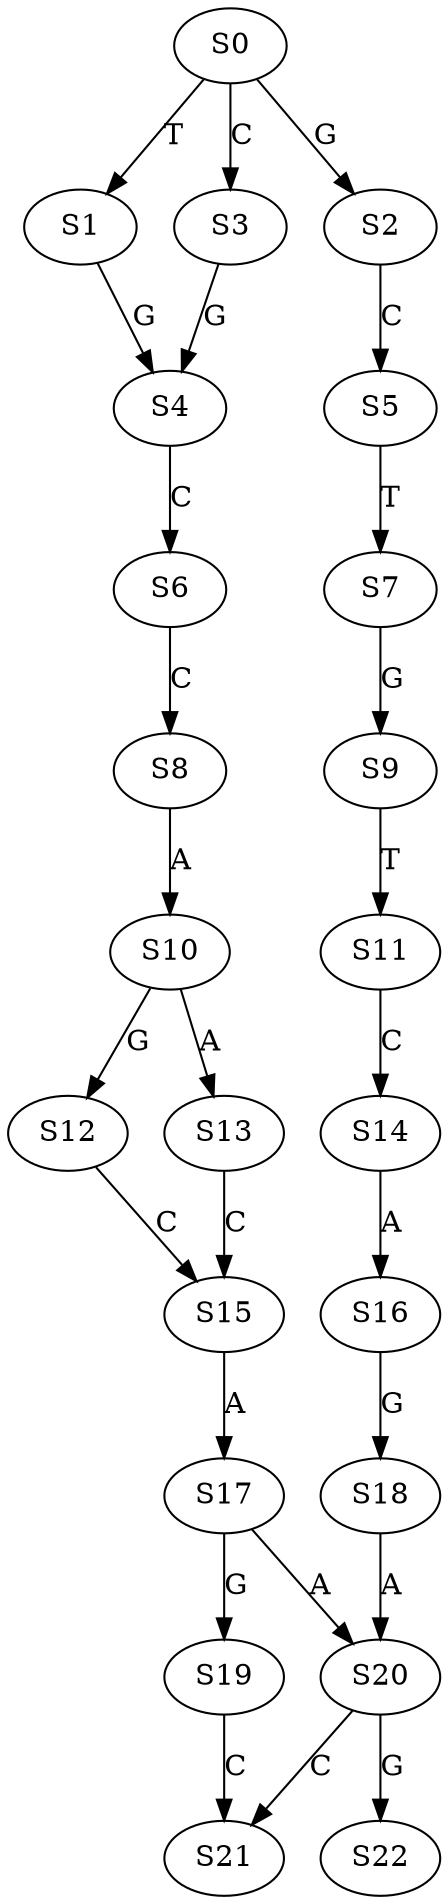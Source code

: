 strict digraph  {
	S0 -> S1 [ label = T ];
	S0 -> S2 [ label = G ];
	S0 -> S3 [ label = C ];
	S1 -> S4 [ label = G ];
	S2 -> S5 [ label = C ];
	S3 -> S4 [ label = G ];
	S4 -> S6 [ label = C ];
	S5 -> S7 [ label = T ];
	S6 -> S8 [ label = C ];
	S7 -> S9 [ label = G ];
	S8 -> S10 [ label = A ];
	S9 -> S11 [ label = T ];
	S10 -> S12 [ label = G ];
	S10 -> S13 [ label = A ];
	S11 -> S14 [ label = C ];
	S12 -> S15 [ label = C ];
	S13 -> S15 [ label = C ];
	S14 -> S16 [ label = A ];
	S15 -> S17 [ label = A ];
	S16 -> S18 [ label = G ];
	S17 -> S19 [ label = G ];
	S17 -> S20 [ label = A ];
	S18 -> S20 [ label = A ];
	S19 -> S21 [ label = C ];
	S20 -> S22 [ label = G ];
	S20 -> S21 [ label = C ];
}
